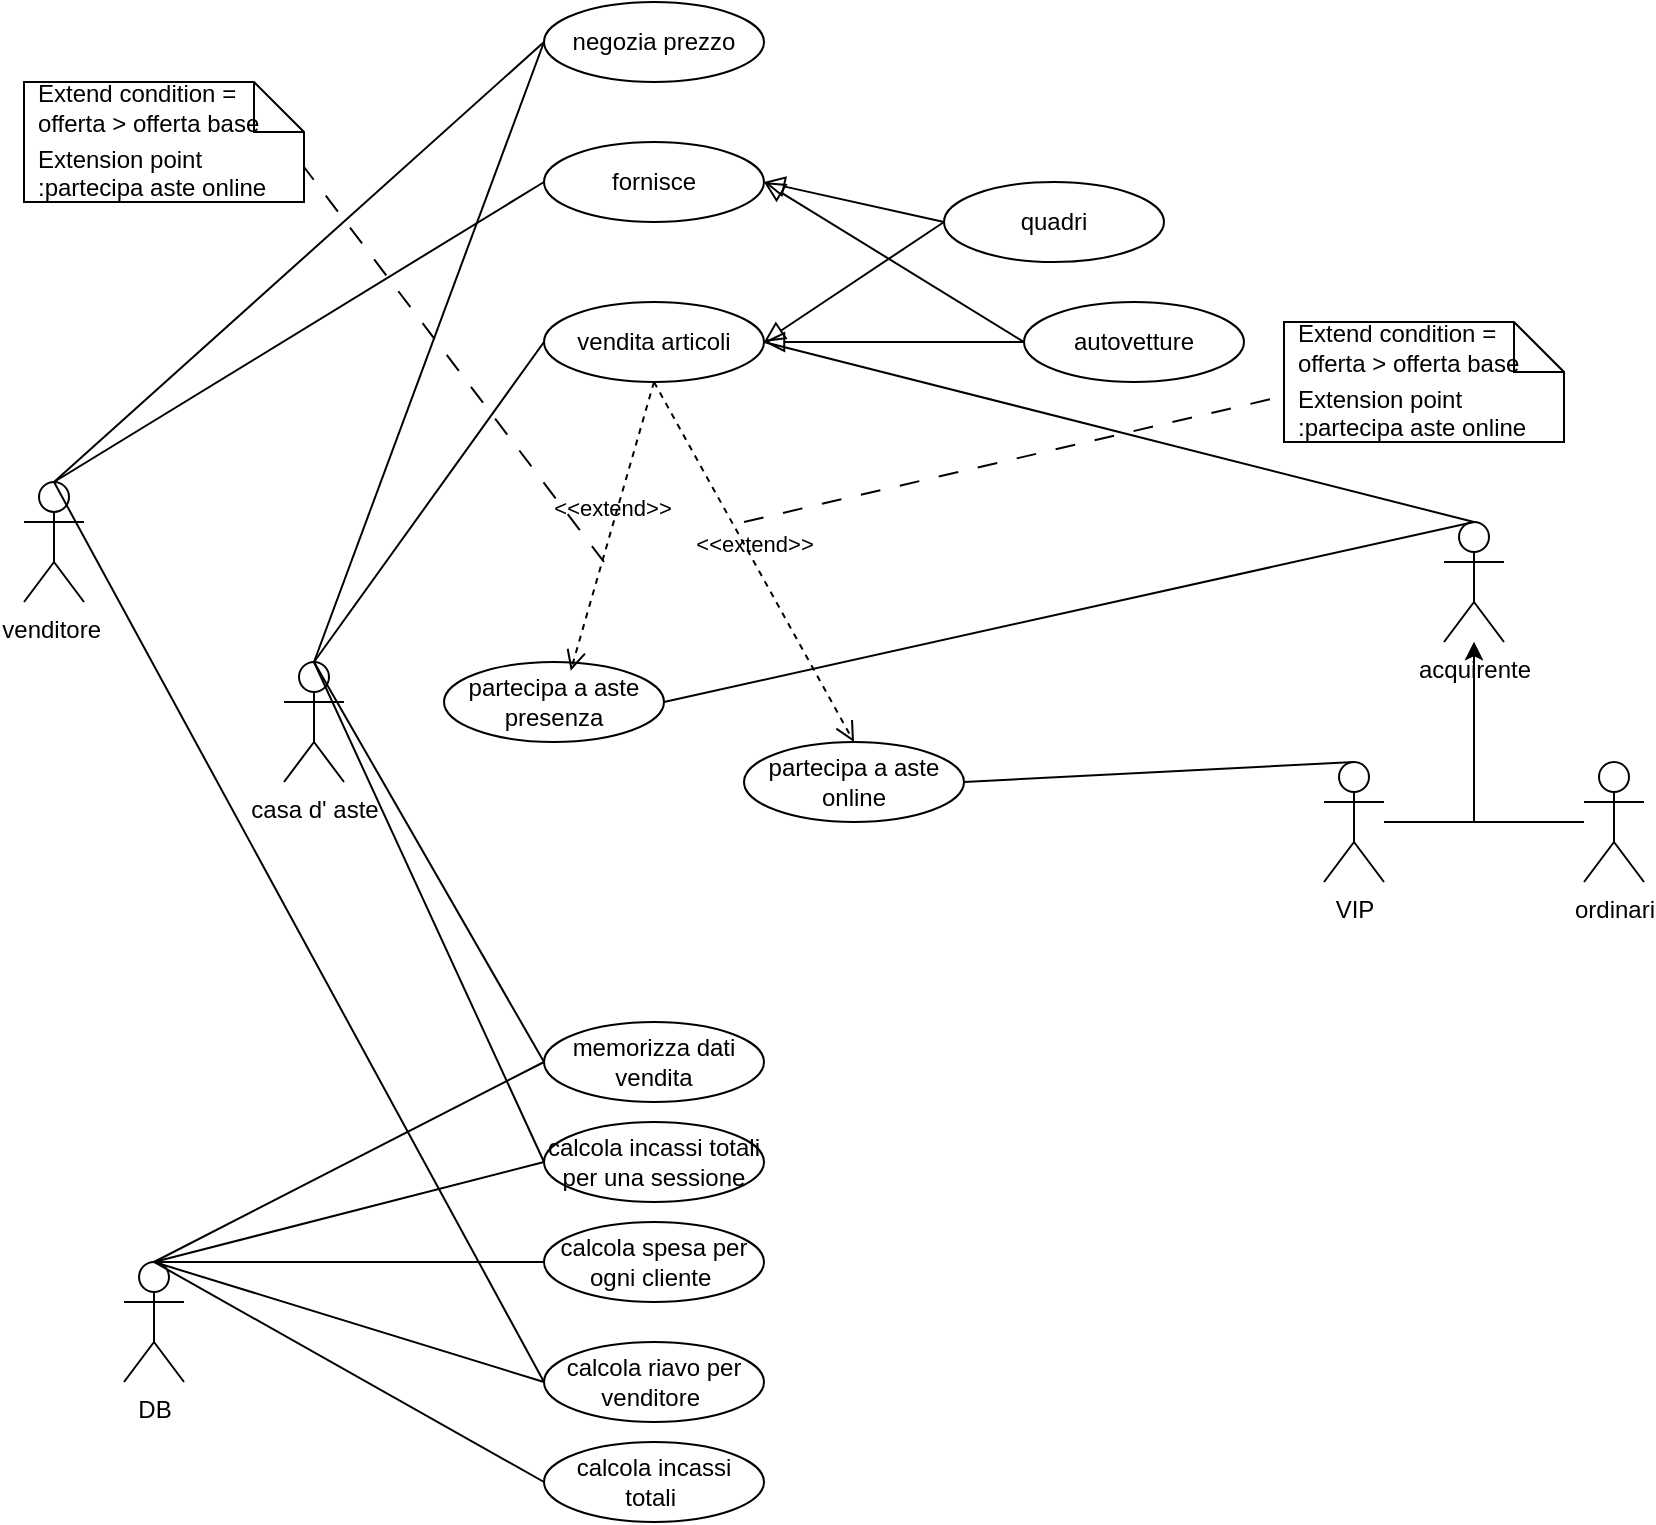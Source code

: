 <mxfile version="24.8.8" pages="2">
  <diagram id="y-d2btvJN0_Ye3kMpa0g" name="Pagina-2">
    <mxGraphModel dx="1791" dy="1181" grid="1" gridSize="10" guides="1" tooltips="1" connect="1" arrows="1" fold="1" page="1" pageScale="1" pageWidth="827" pageHeight="1169" math="0" shadow="0">
      <root>
        <mxCell id="0" />
        <mxCell id="1" parent="0" />
        <mxCell id="SmWL53t2xXsAphaY39T3-1" value="casa d&#39; aste" style="shape=umlActor;verticalLabelPosition=bottom;verticalAlign=top;html=1;" vertex="1" parent="1">
          <mxGeometry x="60" y="370" width="30" height="60" as="geometry" />
        </mxCell>
        <mxCell id="SmWL53t2xXsAphaY39T3-2" value="vendita articoli" style="ellipse;html=1;whiteSpace=wrap;" vertex="1" parent="1">
          <mxGeometry x="190" y="190" width="110" height="40" as="geometry" />
        </mxCell>
        <mxCell id="SmWL53t2xXsAphaY39T3-4" value="autovetture" style="ellipse;html=1;whiteSpace=wrap;" vertex="1" parent="1">
          <mxGeometry x="430" y="190" width="110" height="40" as="geometry" />
        </mxCell>
        <mxCell id="SmWL53t2xXsAphaY39T3-5" value="quadri" style="ellipse;html=1;whiteSpace=wrap;" vertex="1" parent="1">
          <mxGeometry x="390" y="130" width="110" height="40" as="geometry" />
        </mxCell>
        <mxCell id="SmWL53t2xXsAphaY39T3-11" value="venditore&amp;nbsp;" style="shape=umlActor;verticalLabelPosition=bottom;verticalAlign=top;html=1;" vertex="1" parent="1">
          <mxGeometry x="-70" y="280" width="30" height="60" as="geometry" />
        </mxCell>
        <mxCell id="SmWL53t2xXsAphaY39T3-12" value="" style="endArrow=none;html=1;endSize=12;startArrow=none;startSize=14;startFill=0;align=center;verticalAlign=bottom;endFill=0;rounded=0;exitX=0.5;exitY=0;exitDx=0;exitDy=0;exitPerimeter=0;entryX=0;entryY=0.5;entryDx=0;entryDy=0;" edge="1" parent="1" source="SmWL53t2xXsAphaY39T3-1" target="SmWL53t2xXsAphaY39T3-2">
          <mxGeometry y="3" relative="1" as="geometry">
            <mxPoint x="150" y="250" as="sourcePoint" />
            <mxPoint x="170" y="210" as="targetPoint" />
          </mxGeometry>
        </mxCell>
        <mxCell id="SmWL53t2xXsAphaY39T3-13" value="fornisce" style="ellipse;html=1;whiteSpace=wrap;" vertex="1" parent="1">
          <mxGeometry x="190" y="110" width="110" height="40" as="geometry" />
        </mxCell>
        <mxCell id="SmWL53t2xXsAphaY39T3-14" value="" style="endArrow=block;html=1;rounded=0;align=center;verticalAlign=bottom;endFill=0;labelBackgroundColor=none;endSize=8;exitX=0;exitY=0.5;exitDx=0;exitDy=0;entryX=1;entryY=0.5;entryDx=0;entryDy=0;" edge="1" parent="1" source="SmWL53t2xXsAphaY39T3-5" target="SmWL53t2xXsAphaY39T3-2">
          <mxGeometry relative="1" as="geometry">
            <mxPoint x="410" y="360" as="sourcePoint" />
            <mxPoint x="570" y="360" as="targetPoint" />
          </mxGeometry>
        </mxCell>
        <mxCell id="SmWL53t2xXsAphaY39T3-15" value="" style="resizable=0;html=1;align=center;verticalAlign=top;labelBackgroundColor=none;" connectable="0" vertex="1" parent="SmWL53t2xXsAphaY39T3-14">
          <mxGeometry relative="1" as="geometry" />
        </mxCell>
        <mxCell id="SmWL53t2xXsAphaY39T3-16" value="" style="endArrow=block;html=1;rounded=0;align=center;verticalAlign=bottom;endFill=0;labelBackgroundColor=none;endSize=8;exitX=0;exitY=0.5;exitDx=0;exitDy=0;entryX=1;entryY=0.5;entryDx=0;entryDy=0;" edge="1" parent="1" source="SmWL53t2xXsAphaY39T3-5" target="SmWL53t2xXsAphaY39T3-13">
          <mxGeometry relative="1" as="geometry">
            <mxPoint x="424" y="220" as="sourcePoint" />
            <mxPoint x="310" y="220" as="targetPoint" />
          </mxGeometry>
        </mxCell>
        <mxCell id="SmWL53t2xXsAphaY39T3-17" value="" style="resizable=0;html=1;align=center;verticalAlign=top;labelBackgroundColor=none;" connectable="0" vertex="1" parent="SmWL53t2xXsAphaY39T3-16">
          <mxGeometry relative="1" as="geometry" />
        </mxCell>
        <mxCell id="SmWL53t2xXsAphaY39T3-18" value="" style="endArrow=block;html=1;rounded=0;align=center;verticalAlign=bottom;endFill=0;labelBackgroundColor=none;endSize=8;exitX=0;exitY=0.5;exitDx=0;exitDy=0;entryX=1;entryY=0.5;entryDx=0;entryDy=0;" edge="1" parent="1" source="SmWL53t2xXsAphaY39T3-4" target="SmWL53t2xXsAphaY39T3-2">
          <mxGeometry relative="1" as="geometry">
            <mxPoint x="424" y="220" as="sourcePoint" />
            <mxPoint x="310" y="290" as="targetPoint" />
          </mxGeometry>
        </mxCell>
        <mxCell id="SmWL53t2xXsAphaY39T3-19" value="" style="resizable=0;html=1;align=center;verticalAlign=top;labelBackgroundColor=none;" connectable="0" vertex="1" parent="SmWL53t2xXsAphaY39T3-18">
          <mxGeometry relative="1" as="geometry" />
        </mxCell>
        <mxCell id="SmWL53t2xXsAphaY39T3-20" value="" style="endArrow=block;html=1;rounded=0;align=center;verticalAlign=bottom;endFill=0;labelBackgroundColor=none;endSize=8;exitX=0;exitY=0.5;exitDx=0;exitDy=0;entryX=1;entryY=0.5;entryDx=0;entryDy=0;" edge="1" parent="1" source="SmWL53t2xXsAphaY39T3-4" target="SmWL53t2xXsAphaY39T3-13">
          <mxGeometry relative="1" as="geometry">
            <mxPoint x="434" y="230" as="sourcePoint" />
            <mxPoint x="320" y="300" as="targetPoint" />
          </mxGeometry>
        </mxCell>
        <mxCell id="SmWL53t2xXsAphaY39T3-21" value="" style="resizable=0;html=1;align=center;verticalAlign=top;labelBackgroundColor=none;" connectable="0" vertex="1" parent="SmWL53t2xXsAphaY39T3-20">
          <mxGeometry relative="1" as="geometry" />
        </mxCell>
        <mxCell id="SmWL53t2xXsAphaY39T3-22" value="" style="endArrow=none;html=1;endSize=12;startArrow=none;startSize=14;startFill=0;align=center;verticalAlign=bottom;endFill=0;rounded=0;entryX=0;entryY=0.5;entryDx=0;entryDy=0;exitX=0.5;exitY=0;exitDx=0;exitDy=0;exitPerimeter=0;" edge="1" parent="1" source="SmWL53t2xXsAphaY39T3-11" target="SmWL53t2xXsAphaY39T3-13">
          <mxGeometry y="3" relative="1" as="geometry">
            <mxPoint x="140" y="340" as="sourcePoint" />
            <mxPoint x="185" y="310" as="targetPoint" />
          </mxGeometry>
        </mxCell>
        <mxCell id="SmWL53t2xXsAphaY39T3-23" value="negozia prezzo" style="ellipse;html=1;whiteSpace=wrap;" vertex="1" parent="1">
          <mxGeometry x="190" y="40" width="110" height="40" as="geometry" />
        </mxCell>
        <mxCell id="SmWL53t2xXsAphaY39T3-24" value="" style="endArrow=none;html=1;endSize=12;startArrow=none;startSize=14;startFill=0;align=center;verticalAlign=bottom;endFill=0;rounded=0;exitX=0.5;exitY=0;exitDx=0;exitDy=0;exitPerimeter=0;entryX=0;entryY=0.5;entryDx=0;entryDy=0;" edge="1" parent="1" source="SmWL53t2xXsAphaY39T3-1" target="SmWL53t2xXsAphaY39T3-23">
          <mxGeometry y="3" relative="1" as="geometry">
            <mxPoint x="105" y="230" as="sourcePoint" />
            <mxPoint x="200" y="220" as="targetPoint" />
          </mxGeometry>
        </mxCell>
        <mxCell id="SmWL53t2xXsAphaY39T3-25" value="" style="endArrow=none;html=1;endSize=12;startArrow=none;startSize=14;startFill=0;align=center;verticalAlign=bottom;endFill=0;rounded=0;entryX=0;entryY=0.5;entryDx=0;entryDy=0;exitX=0.5;exitY=0;exitDx=0;exitDy=0;exitPerimeter=0;" edge="1" parent="1" source="SmWL53t2xXsAphaY39T3-11" target="SmWL53t2xXsAphaY39T3-23">
          <mxGeometry y="3" relative="1" as="geometry">
            <mxPoint x="105" y="330" as="sourcePoint" />
            <mxPoint x="200" y="290" as="targetPoint" />
          </mxGeometry>
        </mxCell>
        <mxCell id="SmWL53t2xXsAphaY39T3-26" value="acquirente" style="shape=umlActor;verticalLabelPosition=bottom;verticalAlign=top;html=1;" vertex="1" parent="1">
          <mxGeometry x="640" y="300" width="30" height="60" as="geometry" />
        </mxCell>
        <mxCell id="SmWL53t2xXsAphaY39T3-34" style="edgeStyle=orthogonalEdgeStyle;rounded=0;orthogonalLoop=1;jettySize=auto;html=1;" edge="1" parent="1" source="SmWL53t2xXsAphaY39T3-28" target="SmWL53t2xXsAphaY39T3-26">
          <mxGeometry relative="1" as="geometry" />
        </mxCell>
        <mxCell id="SmWL53t2xXsAphaY39T3-28" value="ordinari" style="shape=umlActor;verticalLabelPosition=bottom;verticalAlign=top;html=1;" vertex="1" parent="1">
          <mxGeometry x="710" y="420" width="30" height="60" as="geometry" />
        </mxCell>
        <mxCell id="SmWL53t2xXsAphaY39T3-35" style="edgeStyle=orthogonalEdgeStyle;rounded=0;orthogonalLoop=1;jettySize=auto;html=1;" edge="1" parent="1" source="SmWL53t2xXsAphaY39T3-31" target="SmWL53t2xXsAphaY39T3-26">
          <mxGeometry relative="1" as="geometry" />
        </mxCell>
        <mxCell id="SmWL53t2xXsAphaY39T3-31" value="VIP" style="shape=umlActor;verticalLabelPosition=bottom;verticalAlign=top;html=1;" vertex="1" parent="1">
          <mxGeometry x="580" y="420" width="30" height="60" as="geometry" />
        </mxCell>
        <mxCell id="SmWL53t2xXsAphaY39T3-36" value="partecipa a aste online" style="ellipse;html=1;whiteSpace=wrap;" vertex="1" parent="1">
          <mxGeometry x="290" y="410" width="110" height="40" as="geometry" />
        </mxCell>
        <mxCell id="SmWL53t2xXsAphaY39T3-37" value="partecipa a aste presenza" style="ellipse;html=1;whiteSpace=wrap;" vertex="1" parent="1">
          <mxGeometry x="140" y="370" width="110" height="40" as="geometry" />
        </mxCell>
        <mxCell id="SmWL53t2xXsAphaY39T3-40" value="" style="endArrow=none;html=1;endSize=12;startArrow=none;startSize=14;startFill=0;align=center;verticalAlign=bottom;endFill=0;rounded=0;entryX=0.5;entryY=0;entryDx=0;entryDy=0;exitX=1;exitY=0.5;exitDx=0;exitDy=0;entryPerimeter=0;" edge="1" parent="1" source="SmWL53t2xXsAphaY39T3-37" target="SmWL53t2xXsAphaY39T3-26">
          <mxGeometry y="3" relative="1" as="geometry">
            <mxPoint x="360" y="370" as="sourcePoint" />
            <mxPoint x="455" y="350" as="targetPoint" />
          </mxGeometry>
        </mxCell>
        <mxCell id="SmWL53t2xXsAphaY39T3-41" value="" style="endArrow=none;html=1;endSize=12;startArrow=none;startSize=14;startFill=0;align=center;verticalAlign=bottom;endFill=0;rounded=0;entryX=0.5;entryY=0;entryDx=0;entryDy=0;exitX=1;exitY=0.5;exitDx=0;exitDy=0;entryPerimeter=0;" edge="1" parent="1" source="SmWL53t2xXsAphaY39T3-36" target="SmWL53t2xXsAphaY39T3-31">
          <mxGeometry y="3" relative="1" as="geometry">
            <mxPoint x="115" y="370" as="sourcePoint" />
            <mxPoint x="210" y="350" as="targetPoint" />
          </mxGeometry>
        </mxCell>
        <mxCell id="SmWL53t2xXsAphaY39T3-43" value="memorizza dati vendita" style="ellipse;html=1;whiteSpace=wrap;" vertex="1" parent="1">
          <mxGeometry x="190" y="550" width="110" height="40" as="geometry" />
        </mxCell>
        <mxCell id="SmWL53t2xXsAphaY39T3-44" value="DB" style="shape=umlActor;verticalLabelPosition=bottom;verticalAlign=top;html=1;" vertex="1" parent="1">
          <mxGeometry x="-20" y="670" width="30" height="60" as="geometry" />
        </mxCell>
        <mxCell id="SmWL53t2xXsAphaY39T3-47" value="" style="endArrow=none;html=1;endSize=12;startArrow=none;startSize=14;startFill=0;align=center;verticalAlign=bottom;endFill=0;rounded=0;entryX=0;entryY=0.5;entryDx=0;entryDy=0;exitX=0.5;exitY=0;exitDx=0;exitDy=0;exitPerimeter=0;" edge="1" parent="1" source="SmWL53t2xXsAphaY39T3-44" target="SmWL53t2xXsAphaY39T3-43">
          <mxGeometry y="3" relative="1" as="geometry">
            <mxPoint x="105" y="360" as="sourcePoint" />
            <mxPoint x="200" y="340" as="targetPoint" />
          </mxGeometry>
        </mxCell>
        <mxCell id="SmWL53t2xXsAphaY39T3-49" value="" style="endArrow=none;html=1;endSize=12;startArrow=none;startSize=14;startFill=0;align=center;verticalAlign=bottom;endFill=0;rounded=0;exitX=0.5;exitY=0;exitDx=0;exitDy=0;exitPerimeter=0;entryX=0;entryY=0.5;entryDx=0;entryDy=0;" edge="1" parent="1" source="SmWL53t2xXsAphaY39T3-1" target="SmWL53t2xXsAphaY39T3-43">
          <mxGeometry y="3" relative="1" as="geometry">
            <mxPoint x="115" y="370" as="sourcePoint" />
            <mxPoint x="190" y="570" as="targetPoint" />
          </mxGeometry>
        </mxCell>
        <mxCell id="SmWL53t2xXsAphaY39T3-50" value="" style="endArrow=none;html=1;endSize=12;startArrow=none;startSize=14;startFill=0;align=center;verticalAlign=bottom;endFill=0;rounded=0;entryX=0.5;entryY=0;entryDx=0;entryDy=0;exitX=1;exitY=0.5;exitDx=0;exitDy=0;entryPerimeter=0;" edge="1" parent="1" source="SmWL53t2xXsAphaY39T3-2" target="SmWL53t2xXsAphaY39T3-26">
          <mxGeometry y="3" relative="1" as="geometry">
            <mxPoint x="310" y="400" as="sourcePoint" />
            <mxPoint x="665" y="310" as="targetPoint" />
          </mxGeometry>
        </mxCell>
        <mxCell id="SmWL53t2xXsAphaY39T3-51" value="calcola incassi totali per una sessione" style="ellipse;html=1;whiteSpace=wrap;" vertex="1" parent="1">
          <mxGeometry x="190" y="600" width="110" height="40" as="geometry" />
        </mxCell>
        <mxCell id="SmWL53t2xXsAphaY39T3-53" value="" style="endArrow=none;html=1;endSize=12;startArrow=none;startSize=14;startFill=0;align=center;verticalAlign=bottom;endFill=0;rounded=0;entryX=0;entryY=0.5;entryDx=0;entryDy=0;exitX=0.5;exitY=0;exitDx=0;exitDy=0;exitPerimeter=0;" edge="1" parent="1" source="SmWL53t2xXsAphaY39T3-44" target="SmWL53t2xXsAphaY39T3-51">
          <mxGeometry y="3" relative="1" as="geometry">
            <mxPoint x="75" y="560" as="sourcePoint" />
            <mxPoint x="200" y="580" as="targetPoint" />
          </mxGeometry>
        </mxCell>
        <mxCell id="SmWL53t2xXsAphaY39T3-55" value="" style="endArrow=none;html=1;endSize=12;startArrow=none;startSize=14;startFill=0;align=center;verticalAlign=bottom;endFill=0;rounded=0;entryX=0;entryY=0.5;entryDx=0;entryDy=0;exitX=0.5;exitY=0;exitDx=0;exitDy=0;exitPerimeter=0;" edge="1" parent="1" source="SmWL53t2xXsAphaY39T3-1" target="SmWL53t2xXsAphaY39T3-51">
          <mxGeometry y="3" relative="1" as="geometry">
            <mxPoint x="85" y="570" as="sourcePoint" />
            <mxPoint x="210" y="590" as="targetPoint" />
          </mxGeometry>
        </mxCell>
        <mxCell id="SmWL53t2xXsAphaY39T3-56" value="calcola spesa per ogni cliente&amp;nbsp;" style="ellipse;html=1;whiteSpace=wrap;" vertex="1" parent="1">
          <mxGeometry x="190" y="650" width="110" height="40" as="geometry" />
        </mxCell>
        <mxCell id="SmWL53t2xXsAphaY39T3-57" value="calcola incassi totali&amp;nbsp;" style="ellipse;html=1;whiteSpace=wrap;" vertex="1" parent="1">
          <mxGeometry x="190" y="760" width="110" height="40" as="geometry" />
        </mxCell>
        <mxCell id="SmWL53t2xXsAphaY39T3-58" value="calcola riavo per venditore&amp;nbsp;" style="ellipse;html=1;whiteSpace=wrap;" vertex="1" parent="1">
          <mxGeometry x="190" y="710" width="110" height="40" as="geometry" />
        </mxCell>
        <mxCell id="SmWL53t2xXsAphaY39T3-59" value="" style="endArrow=none;html=1;endSize=12;startArrow=none;startSize=14;startFill=0;align=center;verticalAlign=bottom;endFill=0;rounded=0;entryX=0;entryY=0.5;entryDx=0;entryDy=0;exitX=0.5;exitY=0;exitDx=0;exitDy=0;exitPerimeter=0;" edge="1" parent="1" source="SmWL53t2xXsAphaY39T3-44" target="SmWL53t2xXsAphaY39T3-56">
          <mxGeometry y="3" relative="1" as="geometry">
            <mxPoint x="75" y="560" as="sourcePoint" />
            <mxPoint x="200" y="630" as="targetPoint" />
          </mxGeometry>
        </mxCell>
        <mxCell id="SmWL53t2xXsAphaY39T3-60" value="" style="endArrow=none;html=1;endSize=12;startArrow=none;startSize=14;startFill=0;align=center;verticalAlign=bottom;endFill=0;rounded=0;entryX=0;entryY=0.5;entryDx=0;entryDy=0;exitX=0.5;exitY=0;exitDx=0;exitDy=0;exitPerimeter=0;" edge="1" parent="1" source="SmWL53t2xXsAphaY39T3-44" target="SmWL53t2xXsAphaY39T3-58">
          <mxGeometry y="3" relative="1" as="geometry">
            <mxPoint x="85" y="570" as="sourcePoint" />
            <mxPoint x="210" y="640" as="targetPoint" />
          </mxGeometry>
        </mxCell>
        <mxCell id="SmWL53t2xXsAphaY39T3-61" value="" style="endArrow=none;html=1;endSize=12;startArrow=none;startSize=14;startFill=0;align=center;verticalAlign=bottom;endFill=0;rounded=0;entryX=0;entryY=0.5;entryDx=0;entryDy=0;exitX=0.5;exitY=0;exitDx=0;exitDy=0;exitPerimeter=0;" edge="1" parent="1" source="SmWL53t2xXsAphaY39T3-44" target="SmWL53t2xXsAphaY39T3-57">
          <mxGeometry y="3" relative="1" as="geometry">
            <mxPoint x="95" y="580" as="sourcePoint" />
            <mxPoint x="220" y="650" as="targetPoint" />
          </mxGeometry>
        </mxCell>
        <mxCell id="SmWL53t2xXsAphaY39T3-62" value="" style="endArrow=none;html=1;endSize=12;startArrow=none;startSize=14;startFill=0;align=center;verticalAlign=bottom;endFill=0;rounded=0;entryX=0;entryY=0.5;entryDx=0;entryDy=0;exitX=0.5;exitY=0;exitDx=0;exitDy=0;exitPerimeter=0;" edge="1" parent="1" source="SmWL53t2xXsAphaY39T3-11" target="SmWL53t2xXsAphaY39T3-58">
          <mxGeometry y="3" relative="1" as="geometry">
            <mxPoint x="105" y="590" as="sourcePoint" />
            <mxPoint x="230" y="660" as="targetPoint" />
          </mxGeometry>
        </mxCell>
        <mxCell id="J82_sOxIflRBZwOEGQcM-1" value="&amp;lt;&amp;lt;extend&amp;gt;&amp;gt;" style="endArrow=open;startArrow=none;endFill=0;startFill=0;endSize=8;html=1;verticalAlign=bottom;dashed=1;labelBackgroundColor=none;rounded=0;exitX=0.5;exitY=1;exitDx=0;exitDy=0;entryX=0.5;entryY=0;entryDx=0;entryDy=0;" edge="1" parent="1" source="SmWL53t2xXsAphaY39T3-2" target="SmWL53t2xXsAphaY39T3-36">
          <mxGeometry width="160" relative="1" as="geometry">
            <mxPoint x="210" y="310" as="sourcePoint" />
            <mxPoint x="370" y="310" as="targetPoint" />
          </mxGeometry>
        </mxCell>
        <mxCell id="J82_sOxIflRBZwOEGQcM-2" value="&amp;lt;&amp;lt;extend&amp;gt;&amp;gt;" style="endArrow=open;startArrow=none;endFill=0;startFill=0;endSize=8;html=1;verticalAlign=bottom;dashed=1;labelBackgroundColor=none;rounded=0;exitX=0.5;exitY=1;exitDx=0;exitDy=0;entryX=0.576;entryY=0.108;entryDx=0;entryDy=0;entryPerimeter=0;" edge="1" parent="1" source="SmWL53t2xXsAphaY39T3-2" target="SmWL53t2xXsAphaY39T3-37">
          <mxGeometry width="160" relative="1" as="geometry">
            <mxPoint x="255" y="240" as="sourcePoint" />
            <mxPoint x="355" y="420" as="targetPoint" />
          </mxGeometry>
        </mxCell>
        <mxCell id="J82_sOxIflRBZwOEGQcM-9" value="Extension point :partecipa aste online" style="shape=note2;boundedLbl=1;whiteSpace=wrap;html=1;size=25;verticalAlign=top;align=left;spacingLeft=5;" vertex="1" parent="1">
          <mxGeometry x="560" y="200" width="140" height="60" as="geometry" />
        </mxCell>
        <mxCell id="J82_sOxIflRBZwOEGQcM-10" value="Extend condition = offerta &amp;gt; offerta base" style="resizeWidth=1;part=1;strokeColor=none;fillColor=none;align=left;spacingLeft=5;whiteSpace=wrap;html=1;" vertex="1" parent="J82_sOxIflRBZwOEGQcM-9">
          <mxGeometry width="140" height="25" relative="1" as="geometry" />
        </mxCell>
        <mxCell id="J82_sOxIflRBZwOEGQcM-11" value="" style="endArrow=none;startArrow=none;endFill=0;startFill=0;endSize=8;html=1;verticalAlign=bottom;dashed=1;labelBackgroundColor=none;dashPattern=10 10;rounded=0;entryX=0;entryY=0.617;entryDx=0;entryDy=0;entryPerimeter=0;" edge="1" parent="1" target="J82_sOxIflRBZwOEGQcM-9">
          <mxGeometry width="160" relative="1" as="geometry">
            <mxPoint x="290" y="300" as="sourcePoint" />
            <mxPoint x="530" y="310" as="targetPoint" />
          </mxGeometry>
        </mxCell>
        <mxCell id="J82_sOxIflRBZwOEGQcM-12" value="Extension point :partecipa aste online" style="shape=note2;boundedLbl=1;whiteSpace=wrap;html=1;size=25;verticalAlign=top;align=left;spacingLeft=5;" vertex="1" parent="1">
          <mxGeometry x="-70" y="80" width="140" height="60" as="geometry" />
        </mxCell>
        <mxCell id="J82_sOxIflRBZwOEGQcM-13" value="Extend condition = offerta &amp;gt; offerta base" style="resizeWidth=1;part=1;strokeColor=none;fillColor=none;align=left;spacingLeft=5;whiteSpace=wrap;html=1;" vertex="1" parent="J82_sOxIflRBZwOEGQcM-12">
          <mxGeometry width="140" height="25" relative="1" as="geometry" />
        </mxCell>
        <mxCell id="J82_sOxIflRBZwOEGQcM-14" value="" style="endArrow=none;startArrow=none;endFill=0;startFill=0;endSize=8;html=1;verticalAlign=bottom;dashed=1;labelBackgroundColor=none;dashPattern=10 10;rounded=0;entryX=0;entryY=0;entryDx=140;entryDy=42.5;entryPerimeter=0;" edge="1" parent="1" target="J82_sOxIflRBZwOEGQcM-12">
          <mxGeometry width="160" relative="1" as="geometry">
            <mxPoint x="220" y="320" as="sourcePoint" />
            <mxPoint x="570" y="247" as="targetPoint" />
          </mxGeometry>
        </mxCell>
      </root>
    </mxGraphModel>
  </diagram>
  <diagram id="yzD4hwTD1njRuwTClawF" name="Pagina-3">
    <mxGraphModel dx="1952" dy="1378" grid="1" gridSize="10" guides="1" tooltips="1" connect="1" arrows="1" fold="1" page="1" pageScale="1" pageWidth="827" pageHeight="1169" math="0" shadow="0">
      <root>
        <mxCell id="0" />
        <mxCell id="1" parent="0" />
        <mxCell id="0IFcPB3114-b8Jyqk-2x-31" value="articolo" style="swimlane;fontStyle=0;align=center;verticalAlign=top;childLayout=stackLayout;horizontal=1;startSize=55;horizontalStack=0;resizeParent=1;resizeParentMax=0;resizeLast=0;collapsible=0;marginBottom=0;html=1;whiteSpace=wrap;" vertex="1" parent="1">
          <mxGeometry x="240" y="190" width="140" height="83" as="geometry" />
        </mxCell>
        <mxCell id="0IFcPB3114-b8Jyqk-2x-35" value="+id:int" style="text;html=1;strokeColor=none;fillColor=none;align=left;verticalAlign=middle;spacingLeft=4;spacingRight=4;overflow=hidden;rotatable=0;points=[[0,0.5],[1,0.5]];portConstraint=eastwest;whiteSpace=wrap;" vertex="1" parent="0IFcPB3114-b8Jyqk-2x-31">
          <mxGeometry y="55" width="140" height="20" as="geometry" />
        </mxCell>
        <mxCell id="0IFcPB3114-b8Jyqk-2x-36" value="" style="line;strokeWidth=1;fillColor=none;align=left;verticalAlign=middle;spacingTop=-1;spacingLeft=3;spacingRight=3;rotatable=0;labelPosition=right;points=[];portConstraint=eastwest;" vertex="1" parent="0IFcPB3114-b8Jyqk-2x-31">
          <mxGeometry y="75" width="140" height="8" as="geometry" />
        </mxCell>
        <mxCell id="0IFcPB3114-b8Jyqk-2x-39" value="opere d arti" style="swimlane;fontStyle=0;align=center;verticalAlign=top;childLayout=stackLayout;horizontal=1;startSize=55;horizontalStack=0;resizeParent=1;resizeParentMax=0;resizeLast=0;collapsible=0;marginBottom=0;html=1;whiteSpace=wrap;" vertex="1" parent="1">
          <mxGeometry x="160" y="60" width="140" height="83" as="geometry" />
        </mxCell>
        <mxCell id="0IFcPB3114-b8Jyqk-2x-40" value="+autore:String" style="text;html=1;strokeColor=none;fillColor=none;align=center;verticalAlign=middle;spacingLeft=4;spacingRight=4;overflow=hidden;rotatable=0;points=[[0,0.5],[1,0.5]];portConstraint=eastwest;whiteSpace=wrap;" vertex="1" parent="0IFcPB3114-b8Jyqk-2x-39">
          <mxGeometry y="55" width="140" height="20" as="geometry" />
        </mxCell>
        <mxCell id="0IFcPB3114-b8Jyqk-2x-44" value="" style="line;strokeWidth=1;fillColor=none;align=left;verticalAlign=middle;spacingTop=-1;spacingLeft=3;spacingRight=3;rotatable=0;labelPosition=right;points=[];portConstraint=eastwest;" vertex="1" parent="0IFcPB3114-b8Jyqk-2x-39">
          <mxGeometry y="75" width="140" height="8" as="geometry" />
        </mxCell>
        <mxCell id="0IFcPB3114-b8Jyqk-2x-49" value="auto" style="swimlane;fontStyle=0;align=center;verticalAlign=top;childLayout=stackLayout;horizontal=1;startSize=55;horizontalStack=0;resizeParent=1;resizeParentMax=0;resizeLast=0;collapsible=0;marginBottom=0;html=1;whiteSpace=wrap;" vertex="1" parent="1">
          <mxGeometry x="330" y="60" width="140" height="83" as="geometry" />
        </mxCell>
        <mxCell id="0IFcPB3114-b8Jyqk-2x-50" value="+targa:char" style="text;html=1;strokeColor=none;fillColor=none;align=center;verticalAlign=middle;spacingLeft=4;spacingRight=4;overflow=hidden;rotatable=0;points=[[0,0.5],[1,0.5]];portConstraint=eastwest;whiteSpace=wrap;" vertex="1" parent="0IFcPB3114-b8Jyqk-2x-49">
          <mxGeometry y="55" width="140" height="20" as="geometry" />
        </mxCell>
        <mxCell id="0IFcPB3114-b8Jyqk-2x-54" value="" style="line;strokeWidth=1;fillColor=none;align=left;verticalAlign=middle;spacingTop=-1;spacingLeft=3;spacingRight=3;rotatable=0;labelPosition=right;points=[];portConstraint=eastwest;" vertex="1" parent="0IFcPB3114-b8Jyqk-2x-49">
          <mxGeometry y="75" width="140" height="8" as="geometry" />
        </mxCell>
        <mxCell id="0IFcPB3114-b8Jyqk-2x-59" value="" style="endArrow=block;startArrow=none;endFill=0;startFill=0;endSize=8;html=1;verticalAlign=bottom;dashed=1;labelBackgroundColor=none;rounded=0;exitX=0.5;exitY=1;exitDx=0;exitDy=0;entryX=0.5;entryY=0;entryDx=0;entryDy=0;" edge="1" parent="1" source="0IFcPB3114-b8Jyqk-2x-39" target="0IFcPB3114-b8Jyqk-2x-31">
          <mxGeometry width="160" relative="1" as="geometry">
            <mxPoint x="140" y="310" as="sourcePoint" />
            <mxPoint x="300" y="310" as="targetPoint" />
            <Array as="points">
              <mxPoint x="270" y="170" />
            </Array>
          </mxGeometry>
        </mxCell>
        <mxCell id="0IFcPB3114-b8Jyqk-2x-60" value="" style="endArrow=block;startArrow=none;endFill=0;startFill=0;endSize=8;html=1;verticalAlign=bottom;dashed=1;labelBackgroundColor=none;rounded=0;exitX=0.5;exitY=1;exitDx=0;exitDy=0;entryX=0.5;entryY=0;entryDx=0;entryDy=0;" edge="1" parent="1" source="0IFcPB3114-b8Jyqk-2x-49" target="0IFcPB3114-b8Jyqk-2x-31">
          <mxGeometry width="160" relative="1" as="geometry">
            <mxPoint x="160" y="123" as="sourcePoint" />
            <mxPoint x="300" y="150" as="targetPoint" />
          </mxGeometry>
        </mxCell>
        <mxCell id="0IFcPB3114-b8Jyqk-2x-61" value="casa d&#39; aste" style="swimlane;fontStyle=0;align=center;verticalAlign=top;childLayout=stackLayout;horizontal=1;startSize=55;horizontalStack=0;resizeParent=1;resizeParentMax=0;resizeLast=0;collapsible=0;marginBottom=0;html=1;whiteSpace=wrap;" vertex="1" parent="1">
          <mxGeometry x="50" y="340" width="140" height="160" as="geometry" />
        </mxCell>
        <mxCell id="0IFcPB3114-b8Jyqk-2x-62" value="+nome:string" style="text;html=1;strokeColor=none;fillColor=none;align=center;verticalAlign=middle;spacingLeft=4;spacingRight=4;overflow=hidden;rotatable=0;points=[[0,0.5],[1,0.5]];portConstraint=eastwest;whiteSpace=wrap;" vertex="1" parent="0IFcPB3114-b8Jyqk-2x-61">
          <mxGeometry y="55" width="140" height="20" as="geometry" />
        </mxCell>
        <mxCell id="0IFcPB3114-b8Jyqk-2x-66" value="" style="line;strokeWidth=1;fillColor=none;align=left;verticalAlign=middle;spacingTop=-1;spacingLeft=3;spacingRight=3;rotatable=0;labelPosition=right;points=[];portConstraint=eastwest;" vertex="1" parent="0IFcPB3114-b8Jyqk-2x-61">
          <mxGeometry y="75" width="140" height="8" as="geometry" />
        </mxCell>
        <mxCell id="0IFcPB3114-b8Jyqk-2x-67" value="+vendi()&lt;div&gt;+stabilisci prezzo()&lt;/div&gt;&lt;div&gt;+incassi()&lt;/div&gt;&lt;div&gt;+guadagno venditore()&lt;/div&gt;" style="text;html=1;strokeColor=none;fillColor=none;align=center;verticalAlign=middle;spacingLeft=4;spacingRight=4;overflow=hidden;rotatable=0;points=[[0,0.5],[1,0.5]];portConstraint=eastwest;whiteSpace=wrap;" vertex="1" parent="0IFcPB3114-b8Jyqk-2x-61">
          <mxGeometry y="83" width="140" height="77" as="geometry" />
        </mxCell>
        <mxCell id="0IFcPB3114-b8Jyqk-2x-71" value="" style="endArrow=none;html=1;endSize=12;startArrow=none;startSize=14;startFill=0;align=center;verticalAlign=bottom;endFill=0;rounded=0;exitX=0.5;exitY=0;exitDx=0;exitDy=0;entryX=0;entryY=0.422;entryDx=0;entryDy=0;entryPerimeter=0;" edge="1" parent="1" source="0IFcPB3114-b8Jyqk-2x-61" target="0IFcPB3114-b8Jyqk-2x-31">
          <mxGeometry y="3" relative="1" as="geometry">
            <mxPoint x="310" y="410" as="sourcePoint" />
            <mxPoint x="470" y="410" as="targetPoint" />
          </mxGeometry>
        </mxCell>
        <mxCell id="0IFcPB3114-b8Jyqk-2x-73" value="1....*" style="edgeLabel;html=1;align=center;verticalAlign=middle;resizable=0;points=[];" vertex="1" connectable="0" parent="0IFcPB3114-b8Jyqk-2x-71">
          <mxGeometry x="-0.66" y="1" relative="1" as="geometry">
            <mxPoint as="offset" />
          </mxGeometry>
        </mxCell>
        <mxCell id="0IFcPB3114-b8Jyqk-2x-101" value="vendi" style="edgeLabel;html=1;align=center;verticalAlign=middle;resizable=0;points=[];" vertex="1" connectable="0" parent="0IFcPB3114-b8Jyqk-2x-71">
          <mxGeometry x="0.043" y="2" relative="1" as="geometry">
            <mxPoint as="offset" />
          </mxGeometry>
        </mxCell>
        <mxCell id="0IFcPB3114-b8Jyqk-2x-74" value="venditore" style="swimlane;fontStyle=0;align=center;verticalAlign=top;childLayout=stackLayout;horizontal=1;startSize=55;horizontalStack=0;resizeParent=1;resizeParentMax=0;resizeLast=0;collapsible=0;marginBottom=0;html=1;whiteSpace=wrap;" vertex="1" parent="1">
          <mxGeometry x="330" y="520" width="140" height="160" as="geometry" />
        </mxCell>
        <mxCell id="0IFcPB3114-b8Jyqk-2x-75" value="+nome:string" style="text;html=1;strokeColor=none;fillColor=none;align=center;verticalAlign=middle;spacingLeft=4;spacingRight=4;overflow=hidden;rotatable=0;points=[[0,0.5],[1,0.5]];portConstraint=eastwest;whiteSpace=wrap;" vertex="1" parent="0IFcPB3114-b8Jyqk-2x-74">
          <mxGeometry y="55" width="140" height="20" as="geometry" />
        </mxCell>
        <mxCell id="0IFcPB3114-b8Jyqk-2x-76" value="" style="line;strokeWidth=1;fillColor=none;align=left;verticalAlign=middle;spacingTop=-1;spacingLeft=3;spacingRight=3;rotatable=0;labelPosition=right;points=[];portConstraint=eastwest;" vertex="1" parent="0IFcPB3114-b8Jyqk-2x-74">
          <mxGeometry y="75" width="140" height="8" as="geometry" />
        </mxCell>
        <mxCell id="0IFcPB3114-b8Jyqk-2x-77" value="+vendi()&lt;div&gt;+stabilisci prezzo()&lt;/div&gt;&lt;div&gt;+incassi()&lt;/div&gt;&lt;div&gt;+guadagno venditore()&lt;/div&gt;" style="text;html=1;strokeColor=none;fillColor=none;align=center;verticalAlign=middle;spacingLeft=4;spacingRight=4;overflow=hidden;rotatable=0;points=[[0,0.5],[1,0.5]];portConstraint=eastwest;whiteSpace=wrap;" vertex="1" parent="0IFcPB3114-b8Jyqk-2x-74">
          <mxGeometry y="83" width="140" height="77" as="geometry" />
        </mxCell>
        <mxCell id="0IFcPB3114-b8Jyqk-2x-78" value="acquirente&amp;nbsp;" style="swimlane;fontStyle=0;align=center;verticalAlign=top;childLayout=stackLayout;horizontal=1;startSize=55;horizontalStack=0;resizeParent=1;resizeParentMax=0;resizeLast=0;collapsible=0;marginBottom=0;html=1;whiteSpace=wrap;" vertex="1" parent="1">
          <mxGeometry x="560" y="340" width="140" height="83" as="geometry" />
        </mxCell>
        <mxCell id="0IFcPB3114-b8Jyqk-2x-79" value="+nome:string" style="text;html=1;strokeColor=none;fillColor=none;align=center;verticalAlign=middle;spacingLeft=4;spacingRight=4;overflow=hidden;rotatable=0;points=[[0,0.5],[1,0.5]];portConstraint=eastwest;whiteSpace=wrap;" vertex="1" parent="0IFcPB3114-b8Jyqk-2x-78">
          <mxGeometry y="55" width="140" height="20" as="geometry" />
        </mxCell>
        <mxCell id="0IFcPB3114-b8Jyqk-2x-80" value="" style="line;strokeWidth=1;fillColor=none;align=left;verticalAlign=middle;spacingTop=-1;spacingLeft=3;spacingRight=3;rotatable=0;labelPosition=right;points=[];portConstraint=eastwest;" vertex="1" parent="0IFcPB3114-b8Jyqk-2x-78">
          <mxGeometry y="75" width="140" height="8" as="geometry" />
        </mxCell>
        <mxCell id="0IFcPB3114-b8Jyqk-2x-82" value="normale" style="swimlane;fontStyle=0;align=center;verticalAlign=top;childLayout=stackLayout;horizontal=1;startSize=55;horizontalStack=0;resizeParent=1;resizeParentMax=0;resizeLast=0;collapsible=0;marginBottom=0;html=1;whiteSpace=wrap;" vertex="1" parent="1">
          <mxGeometry x="740" y="230" width="140" height="83" as="geometry" />
        </mxCell>
        <mxCell id="0IFcPB3114-b8Jyqk-2x-83" value="+nome:string" style="text;html=1;strokeColor=none;fillColor=none;align=center;verticalAlign=middle;spacingLeft=4;spacingRight=4;overflow=hidden;rotatable=0;points=[[0,0.5],[1,0.5]];portConstraint=eastwest;whiteSpace=wrap;" vertex="1" parent="0IFcPB3114-b8Jyqk-2x-82">
          <mxGeometry y="55" width="140" height="20" as="geometry" />
        </mxCell>
        <mxCell id="0IFcPB3114-b8Jyqk-2x-84" value="" style="line;strokeWidth=1;fillColor=none;align=left;verticalAlign=middle;spacingTop=-1;spacingLeft=3;spacingRight=3;rotatable=0;labelPosition=right;points=[];portConstraint=eastwest;" vertex="1" parent="0IFcPB3114-b8Jyqk-2x-82">
          <mxGeometry y="75" width="140" height="8" as="geometry" />
        </mxCell>
        <mxCell id="0IFcPB3114-b8Jyqk-2x-85" value="VIP" style="swimlane;fontStyle=0;align=center;verticalAlign=top;childLayout=stackLayout;horizontal=1;startSize=55;horizontalStack=0;resizeParent=1;resizeParentMax=0;resizeLast=0;collapsible=0;marginBottom=0;html=1;whiteSpace=wrap;" vertex="1" parent="1">
          <mxGeometry x="760" y="370" width="140" height="83" as="geometry" />
        </mxCell>
        <mxCell id="0IFcPB3114-b8Jyqk-2x-86" value="+nome:string" style="text;html=1;strokeColor=none;fillColor=none;align=center;verticalAlign=middle;spacingLeft=4;spacingRight=4;overflow=hidden;rotatable=0;points=[[0,0.5],[1,0.5]];portConstraint=eastwest;whiteSpace=wrap;" vertex="1" parent="0IFcPB3114-b8Jyqk-2x-85">
          <mxGeometry y="55" width="140" height="20" as="geometry" />
        </mxCell>
        <mxCell id="0IFcPB3114-b8Jyqk-2x-87" value="" style="line;strokeWidth=1;fillColor=none;align=left;verticalAlign=middle;spacingTop=-1;spacingLeft=3;spacingRight=3;rotatable=0;labelPosition=right;points=[];portConstraint=eastwest;" vertex="1" parent="0IFcPB3114-b8Jyqk-2x-85">
          <mxGeometry y="75" width="140" height="8" as="geometry" />
        </mxCell>
        <mxCell id="0IFcPB3114-b8Jyqk-2x-88" value="" style="endArrow=block;startArrow=none;endFill=0;startFill=0;endSize=8;html=1;verticalAlign=bottom;dashed=1;labelBackgroundColor=none;rounded=0;exitX=0.5;exitY=1;exitDx=0;exitDy=0;entryX=0.442;entryY=0.021;entryDx=0;entryDy=0;entryPerimeter=0;" edge="1" parent="1" source="0IFcPB3114-b8Jyqk-2x-82" target="0IFcPB3114-b8Jyqk-2x-78">
          <mxGeometry width="160" relative="1" as="geometry">
            <mxPoint x="410" y="153" as="sourcePoint" />
            <mxPoint x="320" y="200" as="targetPoint" />
          </mxGeometry>
        </mxCell>
        <mxCell id="0IFcPB3114-b8Jyqk-2x-89" value="" style="endArrow=block;startArrow=none;endFill=0;startFill=0;endSize=8;html=1;verticalAlign=bottom;dashed=1;labelBackgroundColor=none;rounded=0;exitX=-0.024;exitY=0.375;exitDx=0;exitDy=0;entryX=1;entryY=0.5;entryDx=0;entryDy=0;exitPerimeter=0;" edge="1" parent="1" source="0IFcPB3114-b8Jyqk-2x-85" target="0IFcPB3114-b8Jyqk-2x-78">
          <mxGeometry width="160" relative="1" as="geometry">
            <mxPoint x="670" y="293" as="sourcePoint" />
            <mxPoint x="622" y="362" as="targetPoint" />
          </mxGeometry>
        </mxCell>
        <mxCell id="0IFcPB3114-b8Jyqk-2x-90" value="" style="endArrow=none;html=1;endSize=12;startArrow=none;startSize=14;startFill=0;align=center;verticalAlign=bottom;endFill=0;rounded=0;exitX=0;exitY=0.5;exitDx=0;exitDy=0;entryX=1;entryY=0.5;entryDx=0;entryDy=0;" edge="1" parent="1" source="0IFcPB3114-b8Jyqk-2x-78" target="0IFcPB3114-b8Jyqk-2x-31">
          <mxGeometry y="3" relative="1" as="geometry">
            <mxPoint x="130" y="350" as="sourcePoint" />
            <mxPoint x="250" y="235" as="targetPoint" />
          </mxGeometry>
        </mxCell>
        <mxCell id="0IFcPB3114-b8Jyqk-2x-91" value="0.....*" style="edgeLabel;html=1;align=center;verticalAlign=middle;resizable=0;points=[];" vertex="1" connectable="0" parent="0IFcPB3114-b8Jyqk-2x-90">
          <mxGeometry x="-0.66" y="1" relative="1" as="geometry">
            <mxPoint as="offset" />
          </mxGeometry>
        </mxCell>
        <mxCell id="0IFcPB3114-b8Jyqk-2x-92" value="compra" style="edgeLabel;html=1;align=center;verticalAlign=middle;resizable=0;points=[];" vertex="1" connectable="0" parent="0IFcPB3114-b8Jyqk-2x-90">
          <mxGeometry x="0.172" y="-2" relative="1" as="geometry">
            <mxPoint as="offset" />
          </mxGeometry>
        </mxCell>
        <mxCell id="0IFcPB3114-b8Jyqk-2x-93" value="" style="endArrow=none;html=1;endSize=12;startArrow=none;startSize=14;startFill=0;align=center;verticalAlign=bottom;endFill=0;rounded=0;exitX=0.002;exitY=0.163;exitDx=0;exitDy=0;entryX=1;entryY=0.5;entryDx=0;entryDy=0;exitPerimeter=0;" edge="1" parent="1" source="0IFcPB3114-b8Jyqk-2x-74" target="0IFcPB3114-b8Jyqk-2x-62">
          <mxGeometry y="3" relative="1" as="geometry">
            <mxPoint x="130" y="350" as="sourcePoint" />
            <mxPoint x="250" y="235" as="targetPoint" />
          </mxGeometry>
        </mxCell>
        <mxCell id="0IFcPB3114-b8Jyqk-2x-94" value="1....*" style="edgeLabel;html=1;align=center;verticalAlign=middle;resizable=0;points=[];" vertex="1" connectable="0" parent="0IFcPB3114-b8Jyqk-2x-93">
          <mxGeometry x="-0.66" y="1" relative="1" as="geometry">
            <mxPoint as="offset" />
          </mxGeometry>
        </mxCell>
        <mxCell id="0IFcPB3114-b8Jyqk-2x-95" value="stabilisci prezzo" style="edgeLabel;html=1;align=center;verticalAlign=middle;resizable=0;points=[];" vertex="1" connectable="0" parent="0IFcPB3114-b8Jyqk-2x-93">
          <mxGeometry x="0.137" y="2" relative="1" as="geometry">
            <mxPoint as="offset" />
          </mxGeometry>
        </mxCell>
        <mxCell id="0IFcPB3114-b8Jyqk-2x-96" value="1....*" style="edgeLabel;html=1;align=center;verticalAlign=middle;resizable=0;points=[];" vertex="1" connectable="0" parent="0IFcPB3114-b8Jyqk-2x-93">
          <mxGeometry x="0.872" y="-3" relative="1" as="geometry">
            <mxPoint as="offset" />
          </mxGeometry>
        </mxCell>
        <mxCell id="0IFcPB3114-b8Jyqk-2x-97" value="" style="endArrow=none;html=1;endSize=12;startArrow=none;startSize=14;startFill=0;align=center;verticalAlign=bottom;endFill=0;rounded=0;exitX=0.5;exitY=0;exitDx=0;exitDy=0;" edge="1" parent="1" source="0IFcPB3114-b8Jyqk-2x-74">
          <mxGeometry y="3" relative="1" as="geometry">
            <mxPoint x="340" y="556" as="sourcePoint" />
            <mxPoint x="310" y="273" as="targetPoint" />
          </mxGeometry>
        </mxCell>
        <mxCell id="0IFcPB3114-b8Jyqk-2x-98" value="1....*" style="edgeLabel;html=1;align=center;verticalAlign=middle;resizable=0;points=[];" vertex="1" connectable="0" parent="0IFcPB3114-b8Jyqk-2x-97">
          <mxGeometry x="-0.66" y="1" relative="1" as="geometry">
            <mxPoint as="offset" />
          </mxGeometry>
        </mxCell>
        <mxCell id="0IFcPB3114-b8Jyqk-2x-99" value="metti a disposizione" style="edgeLabel;html=1;align=center;verticalAlign=middle;resizable=0;points=[];" vertex="1" connectable="0" parent="0IFcPB3114-b8Jyqk-2x-97">
          <mxGeometry x="0.137" y="2" relative="1" as="geometry">
            <mxPoint as="offset" />
          </mxGeometry>
        </mxCell>
        <mxCell id="0IFcPB3114-b8Jyqk-2x-102" value="1....*" style="edgeLabel;html=1;align=center;verticalAlign=middle;resizable=0;points=[];" vertex="1" connectable="0" parent="0IFcPB3114-b8Jyqk-2x-97">
          <mxGeometry x="0.886" relative="1" as="geometry">
            <mxPoint as="offset" />
          </mxGeometry>
        </mxCell>
        <mxCell id="0IFcPB3114-b8Jyqk-2x-103" value="DB" style="swimlane;fontStyle=0;align=center;verticalAlign=top;childLayout=stackLayout;horizontal=1;startSize=55;horizontalStack=0;resizeParent=1;resizeParentMax=0;resizeLast=0;collapsible=0;marginBottom=0;html=1;whiteSpace=wrap;" vertex="1" parent="1">
          <mxGeometry x="-120" y="110" width="140" height="222" as="geometry" />
        </mxCell>
        <mxCell id="0IFcPB3114-b8Jyqk-2x-104" value="+profitto:int&lt;br&gt;&lt;div&gt;+profitto per venditore:int&lt;/div&gt;" style="text;html=1;strokeColor=none;fillColor=none;align=center;verticalAlign=middle;spacingLeft=4;spacingRight=4;overflow=hidden;rotatable=0;points=[[0,0.5],[1,0.5]];portConstraint=eastwest;whiteSpace=wrap;" vertex="1" parent="0IFcPB3114-b8Jyqk-2x-103">
          <mxGeometry y="55" width="140" height="65" as="geometry" />
        </mxCell>
        <mxCell id="0IFcPB3114-b8Jyqk-2x-105" value="" style="line;strokeWidth=1;fillColor=none;align=left;verticalAlign=middle;spacingTop=-1;spacingLeft=3;spacingRight=3;rotatable=0;labelPosition=right;points=[];portConstraint=eastwest;" vertex="1" parent="0IFcPB3114-b8Jyqk-2x-103">
          <mxGeometry y="120" width="140" height="25" as="geometry" />
        </mxCell>
        <mxCell id="0IFcPB3114-b8Jyqk-2x-106" value="+calcola profitto()&lt;div&gt;&lt;br&gt;&lt;/div&gt;" style="text;html=1;strokeColor=none;fillColor=none;align=center;verticalAlign=middle;spacingLeft=4;spacingRight=4;overflow=hidden;rotatable=0;points=[[0,0.5],[1,0.5]];portConstraint=eastwest;whiteSpace=wrap;" vertex="1" parent="0IFcPB3114-b8Jyqk-2x-103">
          <mxGeometry y="145" width="140" height="77" as="geometry" />
        </mxCell>
        <mxCell id="0IFcPB3114-b8Jyqk-2x-107" value="" style="endArrow=none;html=1;endSize=12;startArrow=none;startSize=14;startFill=0;align=center;verticalAlign=bottom;endFill=0;rounded=0;exitX=0.5;exitY=0;exitDx=0;exitDy=0;entryX=0.993;entryY=0.682;entryDx=0;entryDy=0;entryPerimeter=0;" edge="1" parent="1" source="0IFcPB3114-b8Jyqk-2x-61" target="0IFcPB3114-b8Jyqk-2x-104">
          <mxGeometry y="3" relative="1" as="geometry">
            <mxPoint x="130" y="350" as="sourcePoint" />
            <mxPoint x="250" y="235" as="targetPoint" />
          </mxGeometry>
        </mxCell>
        <mxCell id="0IFcPB3114-b8Jyqk-2x-108" value="\" style="edgeLabel;html=1;align=center;verticalAlign=middle;resizable=0;points=[];" vertex="1" connectable="0" parent="0IFcPB3114-b8Jyqk-2x-107">
          <mxGeometry x="-0.66" y="1" relative="1" as="geometry">
            <mxPoint as="offset" />
          </mxGeometry>
        </mxCell>
        <mxCell id="0IFcPB3114-b8Jyqk-2x-110" value="consulta" style="edgeLabel;html=1;align=center;verticalAlign=middle;resizable=0;points=[];" vertex="1" connectable="0" parent="0IFcPB3114-b8Jyqk-2x-107">
          <mxGeometry x="0.029" y="-1" relative="1" as="geometry">
            <mxPoint as="offset" />
          </mxGeometry>
        </mxCell>
      </root>
    </mxGraphModel>
  </diagram>
</mxfile>
